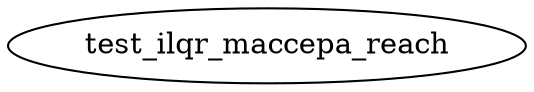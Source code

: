/* Created by mdot for Matlab */
digraph m2html {

  test_ilqr_maccepa_reach [URL="test_ilqr_maccepa_reach.html"];
}